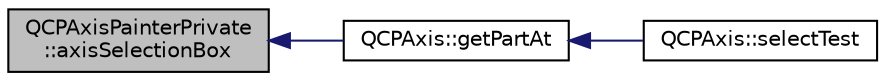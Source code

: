 digraph "QCPAxisPainterPrivate::axisSelectionBox"
{
  edge [fontname="Helvetica",fontsize="10",labelfontname="Helvetica",labelfontsize="10"];
  node [fontname="Helvetica",fontsize="10",shape=record];
  rankdir="LR";
  Node5 [label="QCPAxisPainterPrivate\l::axisSelectionBox",height=0.2,width=0.4,color="black", fillcolor="grey75", style="filled", fontcolor="black"];
  Node5 -> Node6 [dir="back",color="midnightblue",fontsize="10",style="solid",fontname="Helvetica"];
  Node6 [label="QCPAxis::getPartAt",height=0.2,width=0.4,color="black", fillcolor="white", style="filled",URL="$class_q_c_p_axis.html#a22ab2d71d7341b9b3974c0dd10619af2"];
  Node6 -> Node7 [dir="back",color="midnightblue",fontsize="10",style="solid",fontname="Helvetica"];
  Node7 [label="QCPAxis::selectTest",height=0.2,width=0.4,color="black", fillcolor="white", style="filled",URL="$class_q_c_p_axis.html#a48e4f1bafd1826ba2ad46b691205bb90"];
}
